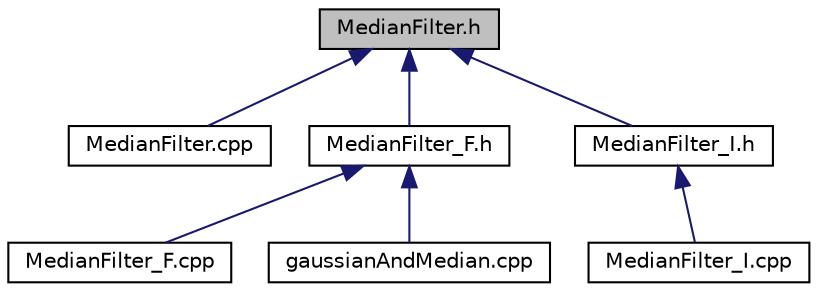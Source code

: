 digraph "MedianFilter.h"
{
  edge [fontname="Helvetica",fontsize="10",labelfontname="Helvetica",labelfontsize="10"];
  node [fontname="Helvetica",fontsize="10",shape=record];
  Node1 [label="MedianFilter.h",height=0.2,width=0.4,color="black", fillcolor="grey75", style="filled", fontcolor="black"];
  Node1 -> Node2 [dir="back",color="midnightblue",fontsize="10",style="solid",fontname="Helvetica"];
  Node2 [label="MedianFilter.cpp",height=0.2,width=0.4,color="black", fillcolor="white", style="filled",URL="$MedianFilter_8cpp.html"];
  Node1 -> Node3 [dir="back",color="midnightblue",fontsize="10",style="solid",fontname="Helvetica"];
  Node3 [label="MedianFilter_F.h",height=0.2,width=0.4,color="black", fillcolor="white", style="filled",URL="$MedianFilter__F_8h.html"];
  Node3 -> Node4 [dir="back",color="midnightblue",fontsize="10",style="solid",fontname="Helvetica"];
  Node4 [label="MedianFilter_F.cpp",height=0.2,width=0.4,color="black", fillcolor="white", style="filled",URL="$MedianFilter__F_8cpp.html"];
  Node3 -> Node5 [dir="back",color="midnightblue",fontsize="10",style="solid",fontname="Helvetica"];
  Node5 [label="gaussianAndMedian.cpp",height=0.2,width=0.4,color="black", fillcolor="white", style="filled",URL="$gaussianAndMedian_8cpp.html"];
  Node1 -> Node6 [dir="back",color="midnightblue",fontsize="10",style="solid",fontname="Helvetica"];
  Node6 [label="MedianFilter_I.h",height=0.2,width=0.4,color="black", fillcolor="white", style="filled",URL="$MedianFilter__I_8h.html"];
  Node6 -> Node7 [dir="back",color="midnightblue",fontsize="10",style="solid",fontname="Helvetica"];
  Node7 [label="MedianFilter_I.cpp",height=0.2,width=0.4,color="black", fillcolor="white", style="filled",URL="$MedianFilter__I_8cpp.html"];
}
